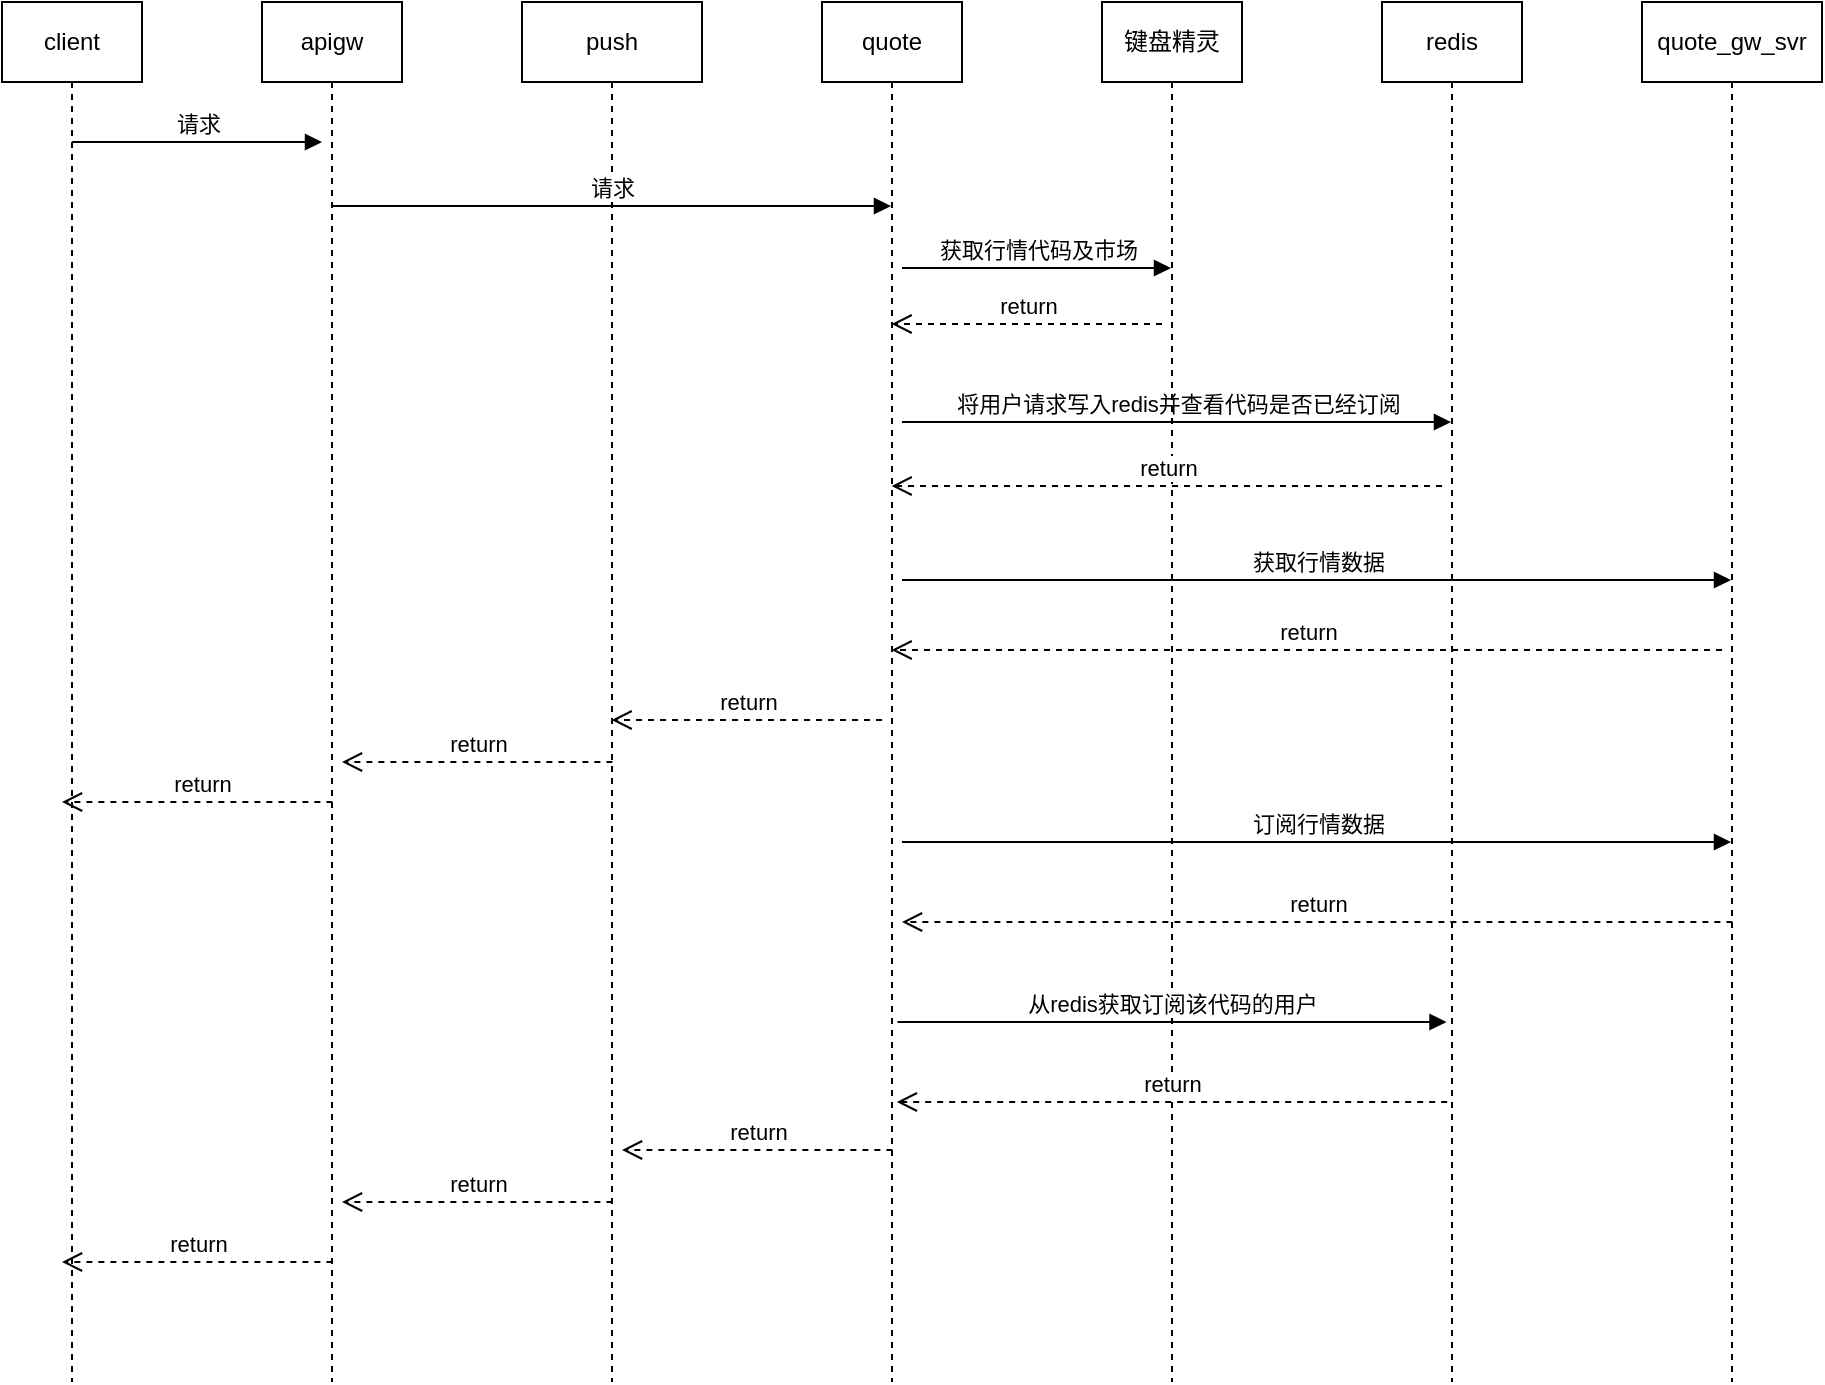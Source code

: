 <mxfile version="14.1.8" type="github">
  <diagram id="yt3vYA3sM3yqmYOF4gh5" name="Page-1">
    <mxGraphModel dx="1422" dy="762" grid="1" gridSize="10" guides="1" tooltips="1" connect="1" arrows="1" fold="1" page="1" pageScale="1" pageWidth="827" pageHeight="1169" math="0" shadow="0">
      <root>
        <mxCell id="0" />
        <mxCell id="1" parent="0" />
        <mxCell id="seIWglCMPYCqKw8UioXr-1" value="&lt;font style=&quot;vertical-align: inherit&quot;&gt;&lt;font style=&quot;vertical-align: inherit&quot;&gt;client&lt;/font&gt;&lt;/font&gt;" style="shape=umlLifeline;perimeter=lifelinePerimeter;whiteSpace=wrap;html=1;container=1;collapsible=0;recursiveResize=0;outlineConnect=0;" vertex="1" parent="1">
          <mxGeometry x="30" y="30" width="70" height="690" as="geometry" />
        </mxCell>
        <mxCell id="seIWglCMPYCqKw8UioXr-2" value="&lt;font style=&quot;vertical-align: inherit&quot;&gt;&lt;font style=&quot;vertical-align: inherit&quot;&gt;&lt;font style=&quot;vertical-align: inherit&quot;&gt;&lt;font style=&quot;vertical-align: inherit&quot;&gt;&lt;font style=&quot;vertical-align: inherit&quot;&gt;&lt;font style=&quot;vertical-align: inherit&quot;&gt;apigw&lt;/font&gt;&lt;/font&gt;&lt;/font&gt;&lt;/font&gt;&lt;/font&gt;&lt;/font&gt;" style="shape=umlLifeline;perimeter=lifelinePerimeter;whiteSpace=wrap;html=1;container=1;collapsible=0;recursiveResize=0;outlineConnect=0;" vertex="1" parent="1">
          <mxGeometry x="160" y="30" width="70" height="690" as="geometry" />
        </mxCell>
        <mxCell id="seIWglCMPYCqKw8UioXr-3" value="&lt;font style=&quot;vertical-align: inherit&quot;&gt;&lt;font style=&quot;vertical-align: inherit&quot;&gt;&lt;font style=&quot;vertical-align: inherit&quot;&gt;&lt;font style=&quot;vertical-align: inherit&quot;&gt;&lt;font style=&quot;vertical-align: inherit&quot;&gt;&lt;font style=&quot;vertical-align: inherit&quot;&gt;&lt;font style=&quot;vertical-align: inherit&quot;&gt;&lt;font style=&quot;vertical-align: inherit&quot;&gt;quote&lt;/font&gt;&lt;/font&gt;&lt;/font&gt;&lt;/font&gt;&lt;/font&gt;&lt;/font&gt;&lt;/font&gt;&lt;/font&gt;" style="shape=umlLifeline;perimeter=lifelinePerimeter;whiteSpace=wrap;html=1;container=1;collapsible=0;recursiveResize=0;outlineConnect=0;" vertex="1" parent="1">
          <mxGeometry x="440" y="30" width="70" height="690" as="geometry" />
        </mxCell>
        <mxCell id="seIWglCMPYCqKw8UioXr-10" value="&lt;font style=&quot;vertical-align: inherit&quot;&gt;&lt;font style=&quot;vertical-align: inherit&quot;&gt;获取行情代码及市场&lt;/font&gt;&lt;/font&gt;" style="html=1;verticalAlign=bottom;endArrow=block;" edge="1" parent="seIWglCMPYCqKw8UioXr-3">
          <mxGeometry width="80" relative="1" as="geometry">
            <mxPoint x="40" y="133" as="sourcePoint" />
            <mxPoint x="174.5" y="133" as="targetPoint" />
          </mxGeometry>
        </mxCell>
        <mxCell id="seIWglCMPYCqKw8UioXr-12" value="&lt;font style=&quot;vertical-align: inherit&quot;&gt;&lt;font style=&quot;vertical-align: inherit&quot;&gt;&lt;font style=&quot;vertical-align: inherit&quot;&gt;&lt;font style=&quot;vertical-align: inherit&quot;&gt;将用户请求写入redis并查看代码是否已经订阅&lt;/font&gt;&lt;/font&gt;&lt;/font&gt;&lt;/font&gt;" style="html=1;verticalAlign=bottom;endArrow=block;" edge="1" parent="seIWglCMPYCqKw8UioXr-3">
          <mxGeometry width="80" relative="1" as="geometry">
            <mxPoint x="40" y="210" as="sourcePoint" />
            <mxPoint x="314.5" y="210" as="targetPoint" />
          </mxGeometry>
        </mxCell>
        <mxCell id="seIWglCMPYCqKw8UioXr-21" value="&lt;font style=&quot;vertical-align: inherit&quot;&gt;&lt;font style=&quot;vertical-align: inherit&quot;&gt;订阅行情数据&lt;/font&gt;&lt;/font&gt;" style="html=1;verticalAlign=bottom;endArrow=block;" edge="1" parent="seIWglCMPYCqKw8UioXr-3" target="seIWglCMPYCqKw8UioXr-6">
          <mxGeometry width="80" relative="1" as="geometry">
            <mxPoint x="40" y="420" as="sourcePoint" />
            <mxPoint x="120" y="420" as="targetPoint" />
          </mxGeometry>
        </mxCell>
        <mxCell id="seIWglCMPYCqKw8UioXr-4" value="&lt;font style=&quot;vertical-align: inherit&quot;&gt;&lt;font style=&quot;vertical-align: inherit&quot;&gt;&lt;font style=&quot;vertical-align: inherit&quot;&gt;&lt;font style=&quot;vertical-align: inherit&quot;&gt;&lt;font style=&quot;vertical-align: inherit&quot;&gt;&lt;font style=&quot;vertical-align: inherit&quot;&gt;&lt;font style=&quot;vertical-align: inherit&quot;&gt;&lt;font style=&quot;vertical-align: inherit&quot;&gt;&lt;font style=&quot;vertical-align: inherit&quot;&gt;&lt;font style=&quot;vertical-align: inherit&quot;&gt;redis&lt;/font&gt;&lt;/font&gt;&lt;/font&gt;&lt;/font&gt;&lt;/font&gt;&lt;/font&gt;&lt;/font&gt;&lt;/font&gt;&lt;/font&gt;&lt;/font&gt;" style="shape=umlLifeline;perimeter=lifelinePerimeter;whiteSpace=wrap;html=1;container=1;collapsible=0;recursiveResize=0;outlineConnect=0;" vertex="1" parent="1">
          <mxGeometry x="720" y="30" width="70" height="690" as="geometry" />
        </mxCell>
        <mxCell id="seIWglCMPYCqKw8UioXr-5" value="&lt;font style=&quot;vertical-align: inherit&quot;&gt;&lt;font style=&quot;vertical-align: inherit&quot;&gt;&lt;font style=&quot;vertical-align: inherit&quot;&gt;&lt;font style=&quot;vertical-align: inherit&quot;&gt;键盘精灵&lt;/font&gt;&lt;/font&gt;&lt;/font&gt;&lt;/font&gt;" style="shape=umlLifeline;perimeter=lifelinePerimeter;whiteSpace=wrap;html=1;container=1;collapsible=0;recursiveResize=0;outlineConnect=0;" vertex="1" parent="1">
          <mxGeometry x="580" y="30" width="70" height="690" as="geometry" />
        </mxCell>
        <mxCell id="seIWglCMPYCqKw8UioXr-6" value="&lt;font style=&quot;vertical-align: inherit&quot;&gt;&lt;font style=&quot;vertical-align: inherit&quot;&gt;&lt;font style=&quot;vertical-align: inherit&quot;&gt;&lt;font style=&quot;vertical-align: inherit&quot;&gt;quote_gw_svr&lt;/font&gt;&lt;/font&gt;&lt;/font&gt;&lt;/font&gt;" style="shape=umlLifeline;perimeter=lifelinePerimeter;whiteSpace=wrap;html=1;container=1;collapsible=0;recursiveResize=0;outlineConnect=0;" vertex="1" parent="1">
          <mxGeometry x="850" y="30" width="90" height="690" as="geometry" />
        </mxCell>
        <mxCell id="seIWglCMPYCqKw8UioXr-8" value="&lt;font style=&quot;vertical-align: inherit&quot;&gt;&lt;font style=&quot;vertical-align: inherit&quot;&gt;&lt;font style=&quot;vertical-align: inherit&quot;&gt;&lt;font style=&quot;vertical-align: inherit&quot;&gt;&lt;font style=&quot;vertical-align: inherit&quot;&gt;&lt;font style=&quot;vertical-align: inherit&quot;&gt;push&lt;/font&gt;&lt;/font&gt;&lt;/font&gt;&lt;/font&gt;&lt;/font&gt;&lt;/font&gt;" style="shape=umlLifeline;perimeter=lifelinePerimeter;whiteSpace=wrap;html=1;container=1;collapsible=0;recursiveResize=0;outlineConnect=0;" vertex="1" parent="1">
          <mxGeometry x="290" y="30" width="90" height="690" as="geometry" />
        </mxCell>
        <mxCell id="seIWglCMPYCqKw8UioXr-9" value="&lt;font style=&quot;vertical-align: inherit&quot;&gt;&lt;font style=&quot;vertical-align: inherit&quot;&gt;请求&lt;/font&gt;&lt;/font&gt;" style="html=1;verticalAlign=bottom;endArrow=block;" edge="1" parent="1">
          <mxGeometry width="80" relative="1" as="geometry">
            <mxPoint x="194.81" y="132" as="sourcePoint" />
            <mxPoint x="474.5" y="132" as="targetPoint" />
            <Array as="points">
              <mxPoint x="290" y="132" />
              <mxPoint x="310" y="132" />
              <mxPoint x="380" y="132" />
            </Array>
          </mxGeometry>
        </mxCell>
        <mxCell id="seIWglCMPYCqKw8UioXr-11" value="return" style="html=1;verticalAlign=bottom;endArrow=open;dashed=1;endSize=8;" edge="1" parent="1">
          <mxGeometry relative="1" as="geometry">
            <mxPoint x="610" y="191" as="sourcePoint" />
            <mxPoint x="474.81" y="191" as="targetPoint" />
          </mxGeometry>
        </mxCell>
        <mxCell id="seIWglCMPYCqKw8UioXr-13" value="return" style="html=1;verticalAlign=bottom;endArrow=open;dashed=1;endSize=8;" edge="1" parent="1">
          <mxGeometry relative="1" as="geometry">
            <mxPoint x="750" y="272" as="sourcePoint" />
            <mxPoint x="474.81" y="272" as="targetPoint" />
          </mxGeometry>
        </mxCell>
        <mxCell id="seIWglCMPYCqKw8UioXr-15" value="&lt;font style=&quot;vertical-align: inherit&quot;&gt;&lt;font style=&quot;vertical-align: inherit&quot;&gt;请求&lt;/font&gt;&lt;/font&gt;" style="html=1;verticalAlign=bottom;endArrow=block;" edge="1" parent="1" source="seIWglCMPYCqKw8UioXr-1">
          <mxGeometry width="80" relative="1" as="geometry">
            <mxPoint x="110" y="100" as="sourcePoint" />
            <mxPoint x="190" y="100" as="targetPoint" />
          </mxGeometry>
        </mxCell>
        <mxCell id="seIWglCMPYCqKw8UioXr-16" value="return" style="html=1;verticalAlign=bottom;endArrow=open;dashed=1;endSize=8;" edge="1" parent="1">
          <mxGeometry relative="1" as="geometry">
            <mxPoint x="890" y="354" as="sourcePoint" />
            <mxPoint x="474.81" y="354" as="targetPoint" />
          </mxGeometry>
        </mxCell>
        <mxCell id="seIWglCMPYCqKw8UioXr-14" value="&lt;font style=&quot;vertical-align: inherit&quot;&gt;&lt;font style=&quot;vertical-align: inherit&quot;&gt;获取行情数据&lt;/font&gt;&lt;/font&gt;" style="html=1;verticalAlign=bottom;endArrow=block;" edge="1" parent="1">
          <mxGeometry width="80" relative="1" as="geometry">
            <mxPoint x="480" y="319" as="sourcePoint" />
            <mxPoint x="894.5" y="319" as="targetPoint" />
          </mxGeometry>
        </mxCell>
        <mxCell id="seIWglCMPYCqKw8UioXr-18" value="return" style="html=1;verticalAlign=bottom;endArrow=open;dashed=1;endSize=8;" edge="1" parent="1">
          <mxGeometry relative="1" as="geometry">
            <mxPoint x="470" y="389" as="sourcePoint" />
            <mxPoint x="334.81" y="389.0" as="targetPoint" />
          </mxGeometry>
        </mxCell>
        <mxCell id="seIWglCMPYCqKw8UioXr-19" value="return" style="html=1;verticalAlign=bottom;endArrow=open;dashed=1;endSize=8;" edge="1" parent="1">
          <mxGeometry relative="1" as="geometry">
            <mxPoint x="335.19" y="410" as="sourcePoint" />
            <mxPoint x="200.0" y="410.0" as="targetPoint" />
          </mxGeometry>
        </mxCell>
        <mxCell id="seIWglCMPYCqKw8UioXr-20" value="return" style="html=1;verticalAlign=bottom;endArrow=open;dashed=1;endSize=8;" edge="1" parent="1">
          <mxGeometry x="-0.036" relative="1" as="geometry">
            <mxPoint x="195.19" y="430.0" as="sourcePoint" />
            <mxPoint x="60.0" y="430.0" as="targetPoint" />
            <mxPoint as="offset" />
          </mxGeometry>
        </mxCell>
        <mxCell id="seIWglCMPYCqKw8UioXr-22" value="return" style="html=1;verticalAlign=bottom;endArrow=open;dashed=1;endSize=8;" edge="1" parent="1">
          <mxGeometry relative="1" as="geometry">
            <mxPoint x="895.19" y="490" as="sourcePoint" />
            <mxPoint x="480.0" y="490" as="targetPoint" />
          </mxGeometry>
        </mxCell>
        <mxCell id="seIWglCMPYCqKw8UioXr-23" value="&lt;font style=&quot;vertical-align: inherit&quot;&gt;&lt;font style=&quot;vertical-align: inherit&quot;&gt;&lt;font style=&quot;vertical-align: inherit&quot;&gt;&lt;font style=&quot;vertical-align: inherit&quot;&gt;&lt;font style=&quot;vertical-align: inherit&quot;&gt;&lt;font style=&quot;vertical-align: inherit&quot;&gt;从redis获取订阅该代码的用户&lt;/font&gt;&lt;/font&gt;&lt;/font&gt;&lt;/font&gt;&lt;/font&gt;&lt;/font&gt;" style="html=1;verticalAlign=bottom;endArrow=block;" edge="1" parent="1">
          <mxGeometry width="80" relative="1" as="geometry">
            <mxPoint x="477.75" y="540" as="sourcePoint" />
            <mxPoint x="752.25" y="540" as="targetPoint" />
          </mxGeometry>
        </mxCell>
        <mxCell id="seIWglCMPYCqKw8UioXr-24" value="return" style="html=1;verticalAlign=bottom;endArrow=open;dashed=1;endSize=8;" edge="1" parent="1">
          <mxGeometry relative="1" as="geometry">
            <mxPoint x="752.59" y="580.0" as="sourcePoint" />
            <mxPoint x="477.4" y="580.0" as="targetPoint" />
          </mxGeometry>
        </mxCell>
        <mxCell id="seIWglCMPYCqKw8UioXr-25" value="return" style="html=1;verticalAlign=bottom;endArrow=open;dashed=1;endSize=8;" edge="1" parent="1">
          <mxGeometry relative="1" as="geometry">
            <mxPoint x="475.19" y="604" as="sourcePoint" />
            <mxPoint x="340.0" y="604" as="targetPoint" />
          </mxGeometry>
        </mxCell>
        <mxCell id="seIWglCMPYCqKw8UioXr-26" value="return" style="html=1;verticalAlign=bottom;endArrow=open;dashed=1;endSize=8;" edge="1" parent="1">
          <mxGeometry relative="1" as="geometry">
            <mxPoint x="335.19" y="630" as="sourcePoint" />
            <mxPoint x="200.0" y="630" as="targetPoint" />
          </mxGeometry>
        </mxCell>
        <mxCell id="seIWglCMPYCqKw8UioXr-27" value="return" style="html=1;verticalAlign=bottom;endArrow=open;dashed=1;endSize=8;" edge="1" parent="1">
          <mxGeometry relative="1" as="geometry">
            <mxPoint x="195.19" y="660" as="sourcePoint" />
            <mxPoint x="60.0" y="660" as="targetPoint" />
          </mxGeometry>
        </mxCell>
      </root>
    </mxGraphModel>
  </diagram>
</mxfile>
